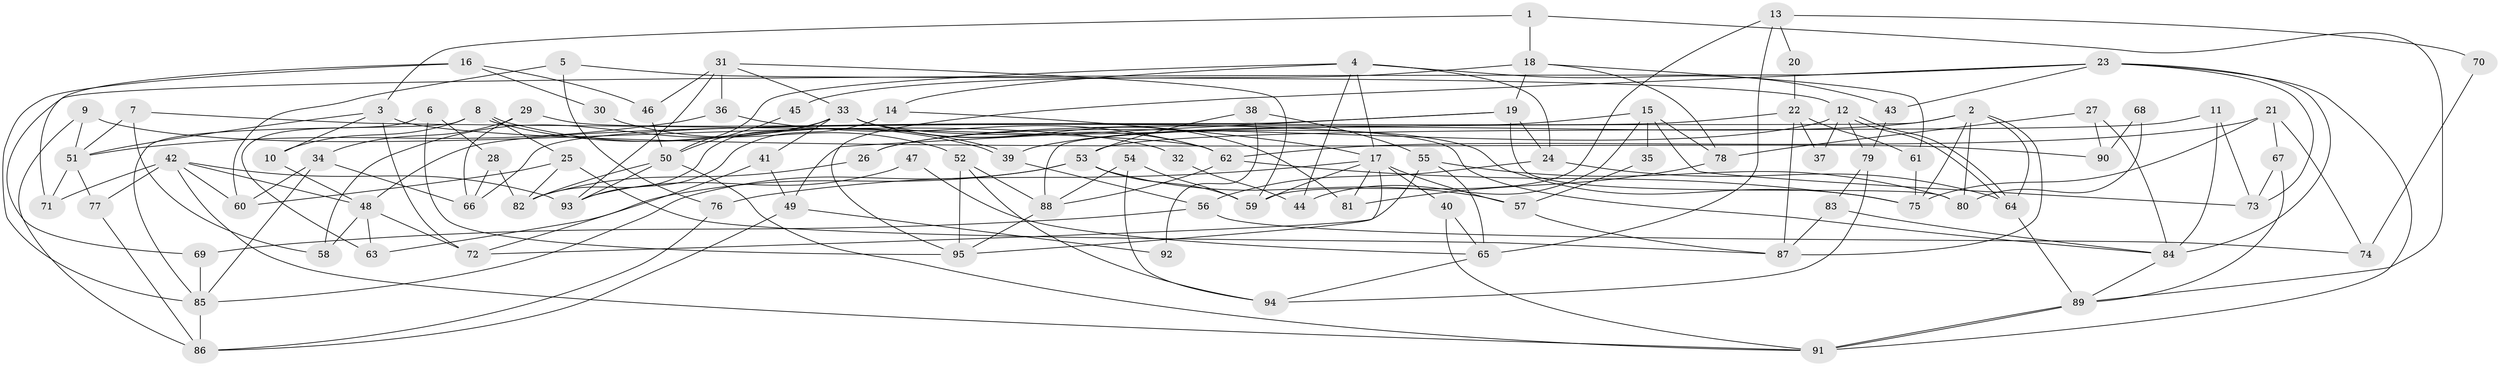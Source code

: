 // coarse degree distribution, {4: 0.10714285714285714, 3: 0.21428571428571427, 2: 0.17857142857142858, 13: 0.03571428571428571, 8: 0.03571428571428571, 6: 0.10714285714285714, 10: 0.10714285714285714, 5: 0.17857142857142858, 12: 0.03571428571428571}
// Generated by graph-tools (version 1.1) at 2025/53/03/04/25 21:53:01]
// undirected, 95 vertices, 190 edges
graph export_dot {
graph [start="1"]
  node [color=gray90,style=filled];
  1;
  2;
  3;
  4;
  5;
  6;
  7;
  8;
  9;
  10;
  11;
  12;
  13;
  14;
  15;
  16;
  17;
  18;
  19;
  20;
  21;
  22;
  23;
  24;
  25;
  26;
  27;
  28;
  29;
  30;
  31;
  32;
  33;
  34;
  35;
  36;
  37;
  38;
  39;
  40;
  41;
  42;
  43;
  44;
  45;
  46;
  47;
  48;
  49;
  50;
  51;
  52;
  53;
  54;
  55;
  56;
  57;
  58;
  59;
  60;
  61;
  62;
  63;
  64;
  65;
  66;
  67;
  68;
  69;
  70;
  71;
  72;
  73;
  74;
  75;
  76;
  77;
  78;
  79;
  80;
  81;
  82;
  83;
  84;
  85;
  86;
  87;
  88;
  89;
  90;
  91;
  92;
  93;
  94;
  95;
  1 -- 89;
  1 -- 18;
  1 -- 3;
  2 -- 75;
  2 -- 87;
  2 -- 39;
  2 -- 64;
  2 -- 80;
  2 -- 88;
  3 -- 51;
  3 -- 10;
  3 -- 72;
  3 -- 90;
  4 -- 50;
  4 -- 17;
  4 -- 14;
  4 -- 24;
  4 -- 43;
  4 -- 44;
  5 -- 76;
  5 -- 12;
  5 -- 60;
  6 -- 63;
  6 -- 95;
  6 -- 28;
  7 -- 62;
  7 -- 51;
  7 -- 58;
  8 -- 39;
  8 -- 39;
  8 -- 10;
  8 -- 25;
  8 -- 85;
  9 -- 86;
  9 -- 51;
  9 -- 32;
  10 -- 48;
  11 -- 84;
  11 -- 53;
  11 -- 73;
  12 -- 79;
  12 -- 64;
  12 -- 64;
  12 -- 26;
  12 -- 37;
  13 -- 59;
  13 -- 65;
  13 -- 20;
  13 -- 70;
  14 -- 17;
  14 -- 93;
  15 -- 73;
  15 -- 26;
  15 -- 35;
  15 -- 44;
  15 -- 78;
  16 -- 85;
  16 -- 46;
  16 -- 30;
  16 -- 71;
  17 -- 95;
  17 -- 57;
  17 -- 40;
  17 -- 59;
  17 -- 76;
  17 -- 81;
  18 -- 19;
  18 -- 61;
  18 -- 45;
  18 -- 78;
  19 -- 24;
  19 -- 66;
  19 -- 49;
  19 -- 80;
  20 -- 22;
  21 -- 67;
  21 -- 62;
  21 -- 74;
  21 -- 75;
  22 -- 87;
  22 -- 48;
  22 -- 37;
  22 -- 61;
  23 -- 69;
  23 -- 91;
  23 -- 43;
  23 -- 73;
  23 -- 84;
  23 -- 95;
  24 -- 64;
  24 -- 56;
  25 -- 82;
  25 -- 60;
  25 -- 87;
  26 -- 82;
  27 -- 78;
  27 -- 84;
  27 -- 90;
  28 -- 82;
  28 -- 66;
  29 -- 84;
  29 -- 34;
  29 -- 66;
  30 -- 52;
  31 -- 93;
  31 -- 33;
  31 -- 36;
  31 -- 46;
  31 -- 59;
  32 -- 44;
  33 -- 81;
  33 -- 62;
  33 -- 41;
  33 -- 58;
  33 -- 75;
  33 -- 82;
  34 -- 66;
  34 -- 60;
  34 -- 85;
  35 -- 57;
  36 -- 62;
  36 -- 51;
  38 -- 53;
  38 -- 55;
  38 -- 92;
  39 -- 56;
  40 -- 91;
  40 -- 65;
  41 -- 72;
  41 -- 49;
  42 -- 60;
  42 -- 71;
  42 -- 48;
  42 -- 77;
  42 -- 91;
  42 -- 93;
  43 -- 79;
  45 -- 50;
  46 -- 50;
  47 -- 65;
  47 -- 93;
  48 -- 58;
  48 -- 63;
  48 -- 72;
  49 -- 86;
  49 -- 92;
  50 -- 91;
  50 -- 93;
  50 -- 82;
  51 -- 77;
  51 -- 71;
  52 -- 95;
  52 -- 88;
  52 -- 94;
  53 -- 85;
  53 -- 59;
  53 -- 57;
  53 -- 63;
  54 -- 59;
  54 -- 94;
  54 -- 88;
  55 -- 72;
  55 -- 80;
  55 -- 65;
  56 -- 69;
  56 -- 74;
  57 -- 87;
  61 -- 75;
  62 -- 88;
  62 -- 75;
  64 -- 89;
  65 -- 94;
  67 -- 89;
  67 -- 73;
  68 -- 90;
  68 -- 80;
  69 -- 85;
  70 -- 74;
  76 -- 86;
  77 -- 86;
  78 -- 81;
  79 -- 94;
  79 -- 83;
  83 -- 84;
  83 -- 87;
  84 -- 89;
  85 -- 86;
  88 -- 95;
  89 -- 91;
  89 -- 91;
}
